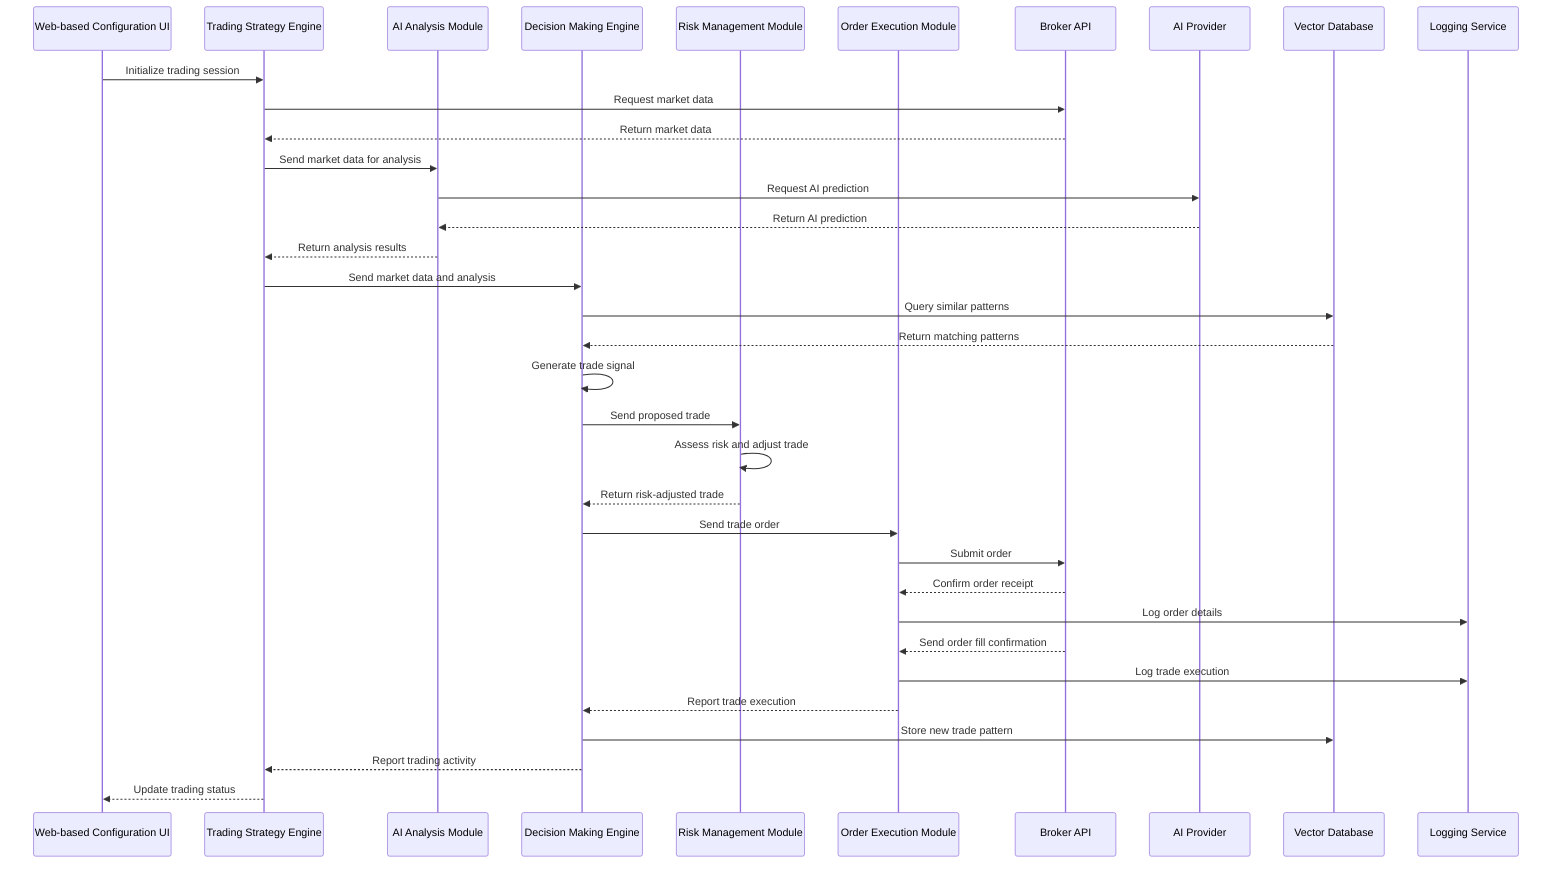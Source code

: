 sequenceDiagram
    participant UI as Web-based Configuration UI
    participant TSE as Trading Strategy Engine
    participant AIM as AI Analysis Module
    participant DME as Decision Making Engine
    participant RMM as Risk Management Module
    participant OEM as Order Execution Module
    participant BA as Broker API
    participant AIP as AI Provider
    participant VDB as Vector Database
    participant LMS as Logging Service

    UI->>TSE: Initialize trading session
    TSE->>BA: Request market data
    BA-->>TSE: Return market data
    TSE->>AIM: Send market data for analysis
    AIM->>AIP: Request AI prediction
    AIP-->>AIM: Return AI prediction
    AIM-->>TSE: Return analysis results
    TSE->>DME: Send market data and analysis
    DME->>VDB: Query similar patterns
    VDB-->>DME: Return matching patterns
    DME->>DME: Generate trade signal
    DME->>RMM: Send proposed trade
    RMM->>RMM: Assess risk and adjust trade
    RMM-->>DME: Return risk-adjusted trade
    DME->>OEM: Send trade order
    OEM->>BA: Submit order
    BA-->>OEM: Confirm order receipt
    OEM->>LMS: Log order details
    BA-->>OEM: Send order fill confirmation
    OEM->>LMS: Log trade execution
    OEM-->>DME: Report trade execution
    DME->>VDB: Store new trade pattern
    DME-->>TSE: Report trading activity
    TSE-->>UI: Update trading status